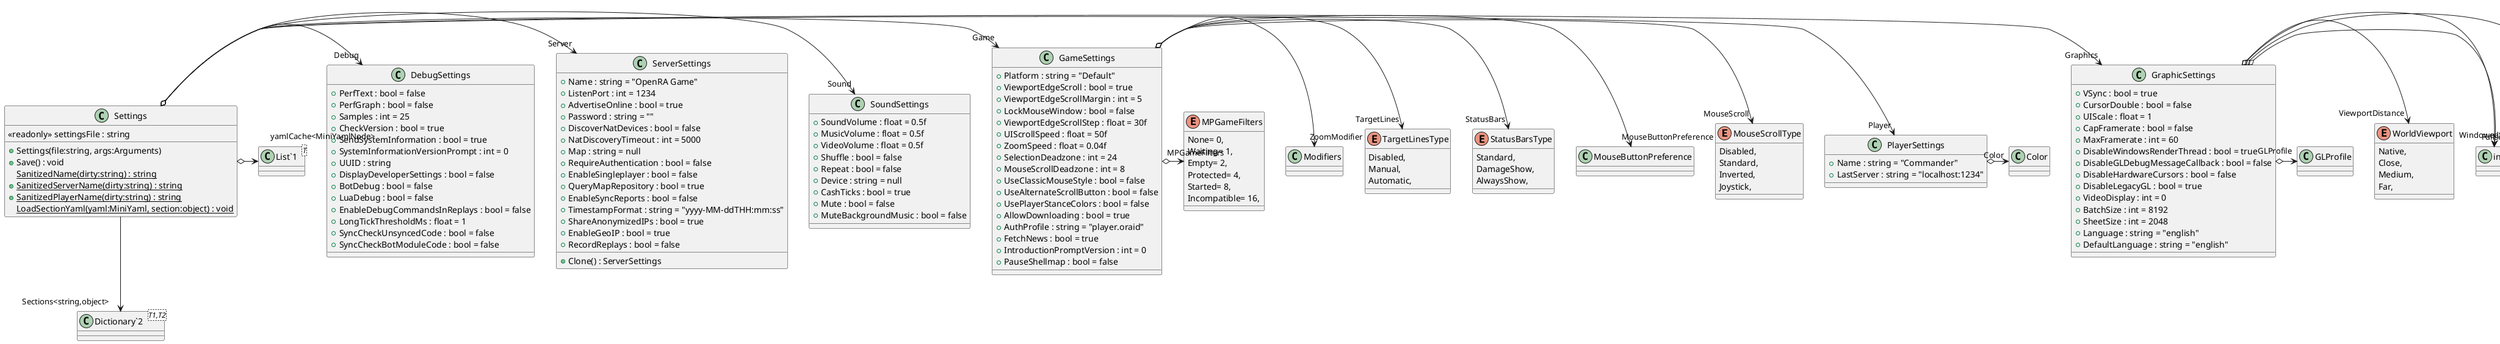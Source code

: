 @startuml
enum MouseScrollType {
    Disabled,
    Standard,
    Inverted,
    Joystick,
}
enum StatusBarsType {
    Standard,
    DamageShow,
    AlwaysShow,
}
enum TargetLinesType {
    Disabled,
    Manual,
    Automatic,
}
enum MPGameFilters {
    None= 0,
    Waiting= 1,
    Empty= 2,
    Protected= 4,
    Started= 8,
    Incompatible= 16,
}
enum WorldViewport {
    Native,
    Close,
    Medium,
    Far,
}
class ServerSettings {
    + Name : string = "OpenRA Game"
    + ListenPort : int = 1234
    + AdvertiseOnline : bool = true
    + Password : string = ""
    + DiscoverNatDevices : bool = false
    + NatDiscoveryTimeout : int = 5000
    + Map : string = null
    + RequireAuthentication : bool = false
    + EnableSingleplayer : bool = false
    + QueryMapRepository : bool = true
    + EnableSyncReports : bool = false
    + TimestampFormat : string = "yyyy-MM-ddTHH:mm:ss"
    + ShareAnonymizedIPs : bool = true
    + EnableGeoIP : bool = true
    + RecordReplays : bool = false
    + Clone() : ServerSettings
}
class DebugSettings {
    + PerfText : bool = false
    + PerfGraph : bool = false
    + Samples : int = 25
    + CheckVersion : bool = true
    + SendSystemInformation : bool = true
    + SystemInformationVersionPrompt : int = 0
    + UUID : string
    + DisplayDeveloperSettings : bool = false
    + BotDebug : bool = false
    + LuaDebug : bool = false
    + EnableDebugCommandsInReplays : bool = false
    + LongTickThresholdMs : float = 1
    + SyncCheckUnsyncedCode : bool = false
    + SyncCheckBotModuleCode : bool = false
}
class GraphicSettings {
    + VSync : bool = true
    + CursorDouble : bool = false
    + UIScale : float = 1
    + CapFramerate : bool = false
    + MaxFramerate : int = 60
    + DisableWindowsRenderThread : bool = true
    + DisableGLDebugMessageCallback : bool = false
    + DisableHardwareCursors : bool = false
    + DisableLegacyGL : bool = true
    + VideoDisplay : int = 0
    + BatchSize : int = 8192
    + SheetSize : int = 2048
    + Language : string = "english"
    + DefaultLanguage : string = "english"
}
class SoundSettings {
    + SoundVolume : float = 0.5f
    + MusicVolume : float = 0.5f
    + VideoVolume : float = 0.5f
    + Shuffle : bool = false
    + Repeat : bool = false
    + Device : string = null
    + CashTicks : bool = true
    + Mute : bool = false
    + MuteBackgroundMusic : bool = false
}
class PlayerSettings {
    + Name : string = "Commander"
    + LastServer : string = "localhost:1234"
}
class GameSettings {
    + Platform : string = "Default"
    + ViewportEdgeScroll : bool = true
    + ViewportEdgeScrollMargin : int = 5
    + LockMouseWindow : bool = false
    + ViewportEdgeScrollStep : float = 30f
    + UIScrollSpeed : float = 50f
    + ZoomSpeed : float = 0.04f
    + SelectionDeadzone : int = 24
    + MouseScrollDeadzone : int = 8
    + UseClassicMouseStyle : bool = false
    + UseAlternateScrollButton : bool = false
    + UsePlayerStanceColors : bool = false
    + AllowDownloading : bool = true
    + AuthProfile : string = "player.oraid"
    + FetchNews : bool = true
    + IntroductionPromptVersion : int = 0
    + PauseShellmap : bool = false
}
class Settings {
    <<readonly>> settingsFile : string
    + Settings(file:string, args:Arguments)
    + Save() : void
    {static} SanitizedName(dirty:string) : string
    + {static} SanitizedServerName(dirty:string) : string
    + {static} SanitizedPlayerName(dirty:string) : string
    {static} LoadSectionYaml(yaml:MiniYaml, section:object) : void
}
class "Dictionary`2"<T1,T2> {
}
class "List`1"<T> {
}
GraphicSettings o-> "Mode" WindowMode
GraphicSettings o-> "FullscreenSize" int2
GraphicSettings o-> "WindowedSize" int2
GraphicSettings o-> "ViewportDistance" WorldViewport
GraphicSettings o-> "GLProfile" GLProfile
PlayerSettings o-> "Color" Color
GameSettings o-> "MouseScroll" MouseScrollType
GameSettings o-> "MouseButtonPreference" MouseButtonPreference
GameSettings o-> "StatusBars" StatusBarsType
GameSettings o-> "TargetLines" TargetLinesType
GameSettings o-> "ZoomModifier" Modifiers
GameSettings o-> "MPGameFilters" MPGameFilters
Settings o-> "Player" PlayerSettings
Settings o-> "Game" GameSettings
Settings o-> "Sound" SoundSettings
Settings o-> "Graphics" GraphicSettings
Settings o-> "Server" ServerSettings
Settings o-> "Debug" DebugSettings
Settings --> "Sections<string,object>" "Dictionary`2"
Settings o-> "yamlCache<MiniYamlNode>" "List`1"
@enduml
